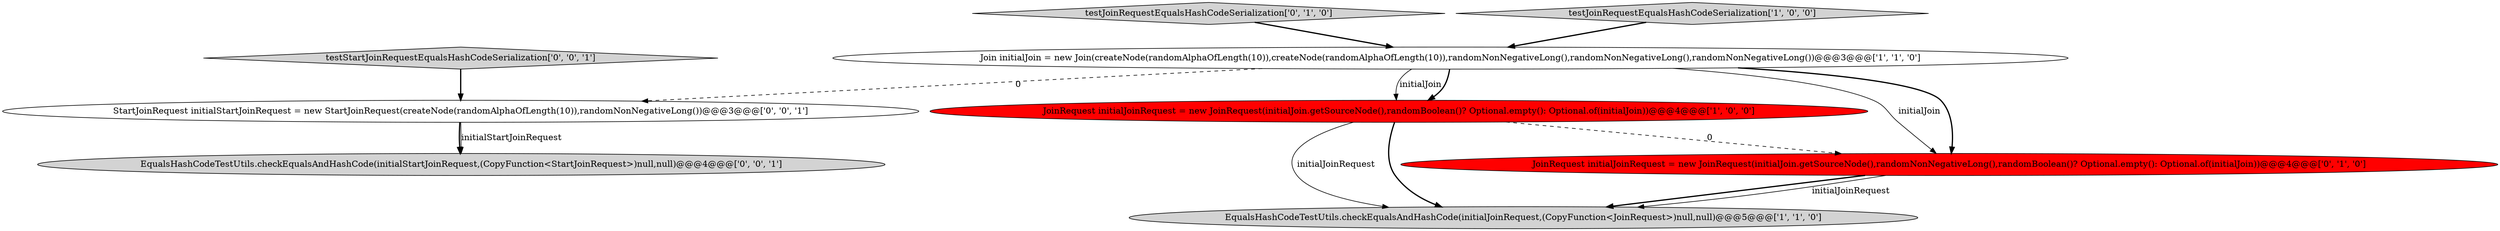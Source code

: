 digraph {
2 [style = filled, label = "JoinRequest initialJoinRequest = new JoinRequest(initialJoin.getSourceNode(),randomBoolean()? Optional.empty(): Optional.of(initialJoin))@@@4@@@['1', '0', '0']", fillcolor = red, shape = ellipse image = "AAA1AAABBB1BBB"];
3 [style = filled, label = "EqualsHashCodeTestUtils.checkEqualsAndHashCode(initialJoinRequest,(CopyFunction<JoinRequest>)null,null)@@@5@@@['1', '1', '0']", fillcolor = lightgray, shape = ellipse image = "AAA0AAABBB1BBB"];
6 [style = filled, label = "StartJoinRequest initialStartJoinRequest = new StartJoinRequest(createNode(randomAlphaOfLength(10)),randomNonNegativeLong())@@@3@@@['0', '0', '1']", fillcolor = white, shape = ellipse image = "AAA0AAABBB3BBB"];
4 [style = filled, label = "JoinRequest initialJoinRequest = new JoinRequest(initialJoin.getSourceNode(),randomNonNegativeLong(),randomBoolean()? Optional.empty(): Optional.of(initialJoin))@@@4@@@['0', '1', '0']", fillcolor = red, shape = ellipse image = "AAA1AAABBB2BBB"];
7 [style = filled, label = "testStartJoinRequestEqualsHashCodeSerialization['0', '0', '1']", fillcolor = lightgray, shape = diamond image = "AAA0AAABBB3BBB"];
8 [style = filled, label = "EqualsHashCodeTestUtils.checkEqualsAndHashCode(initialStartJoinRequest,(CopyFunction<StartJoinRequest>)null,null)@@@4@@@['0', '0', '1']", fillcolor = lightgray, shape = ellipse image = "AAA0AAABBB3BBB"];
5 [style = filled, label = "testJoinRequestEqualsHashCodeSerialization['0', '1', '0']", fillcolor = lightgray, shape = diamond image = "AAA0AAABBB2BBB"];
0 [style = filled, label = "Join initialJoin = new Join(createNode(randomAlphaOfLength(10)),createNode(randomAlphaOfLength(10)),randomNonNegativeLong(),randomNonNegativeLong(),randomNonNegativeLong())@@@3@@@['1', '1', '0']", fillcolor = white, shape = ellipse image = "AAA0AAABBB1BBB"];
1 [style = filled, label = "testJoinRequestEqualsHashCodeSerialization['1', '0', '0']", fillcolor = lightgray, shape = diamond image = "AAA0AAABBB1BBB"];
6->8 [style = bold, label=""];
4->3 [style = bold, label=""];
2->4 [style = dashed, label="0"];
0->2 [style = solid, label="initialJoin"];
0->4 [style = solid, label="initialJoin"];
7->6 [style = bold, label=""];
0->6 [style = dashed, label="0"];
1->0 [style = bold, label=""];
5->0 [style = bold, label=""];
6->8 [style = solid, label="initialStartJoinRequest"];
0->4 [style = bold, label=""];
4->3 [style = solid, label="initialJoinRequest"];
2->3 [style = solid, label="initialJoinRequest"];
2->3 [style = bold, label=""];
0->2 [style = bold, label=""];
}

